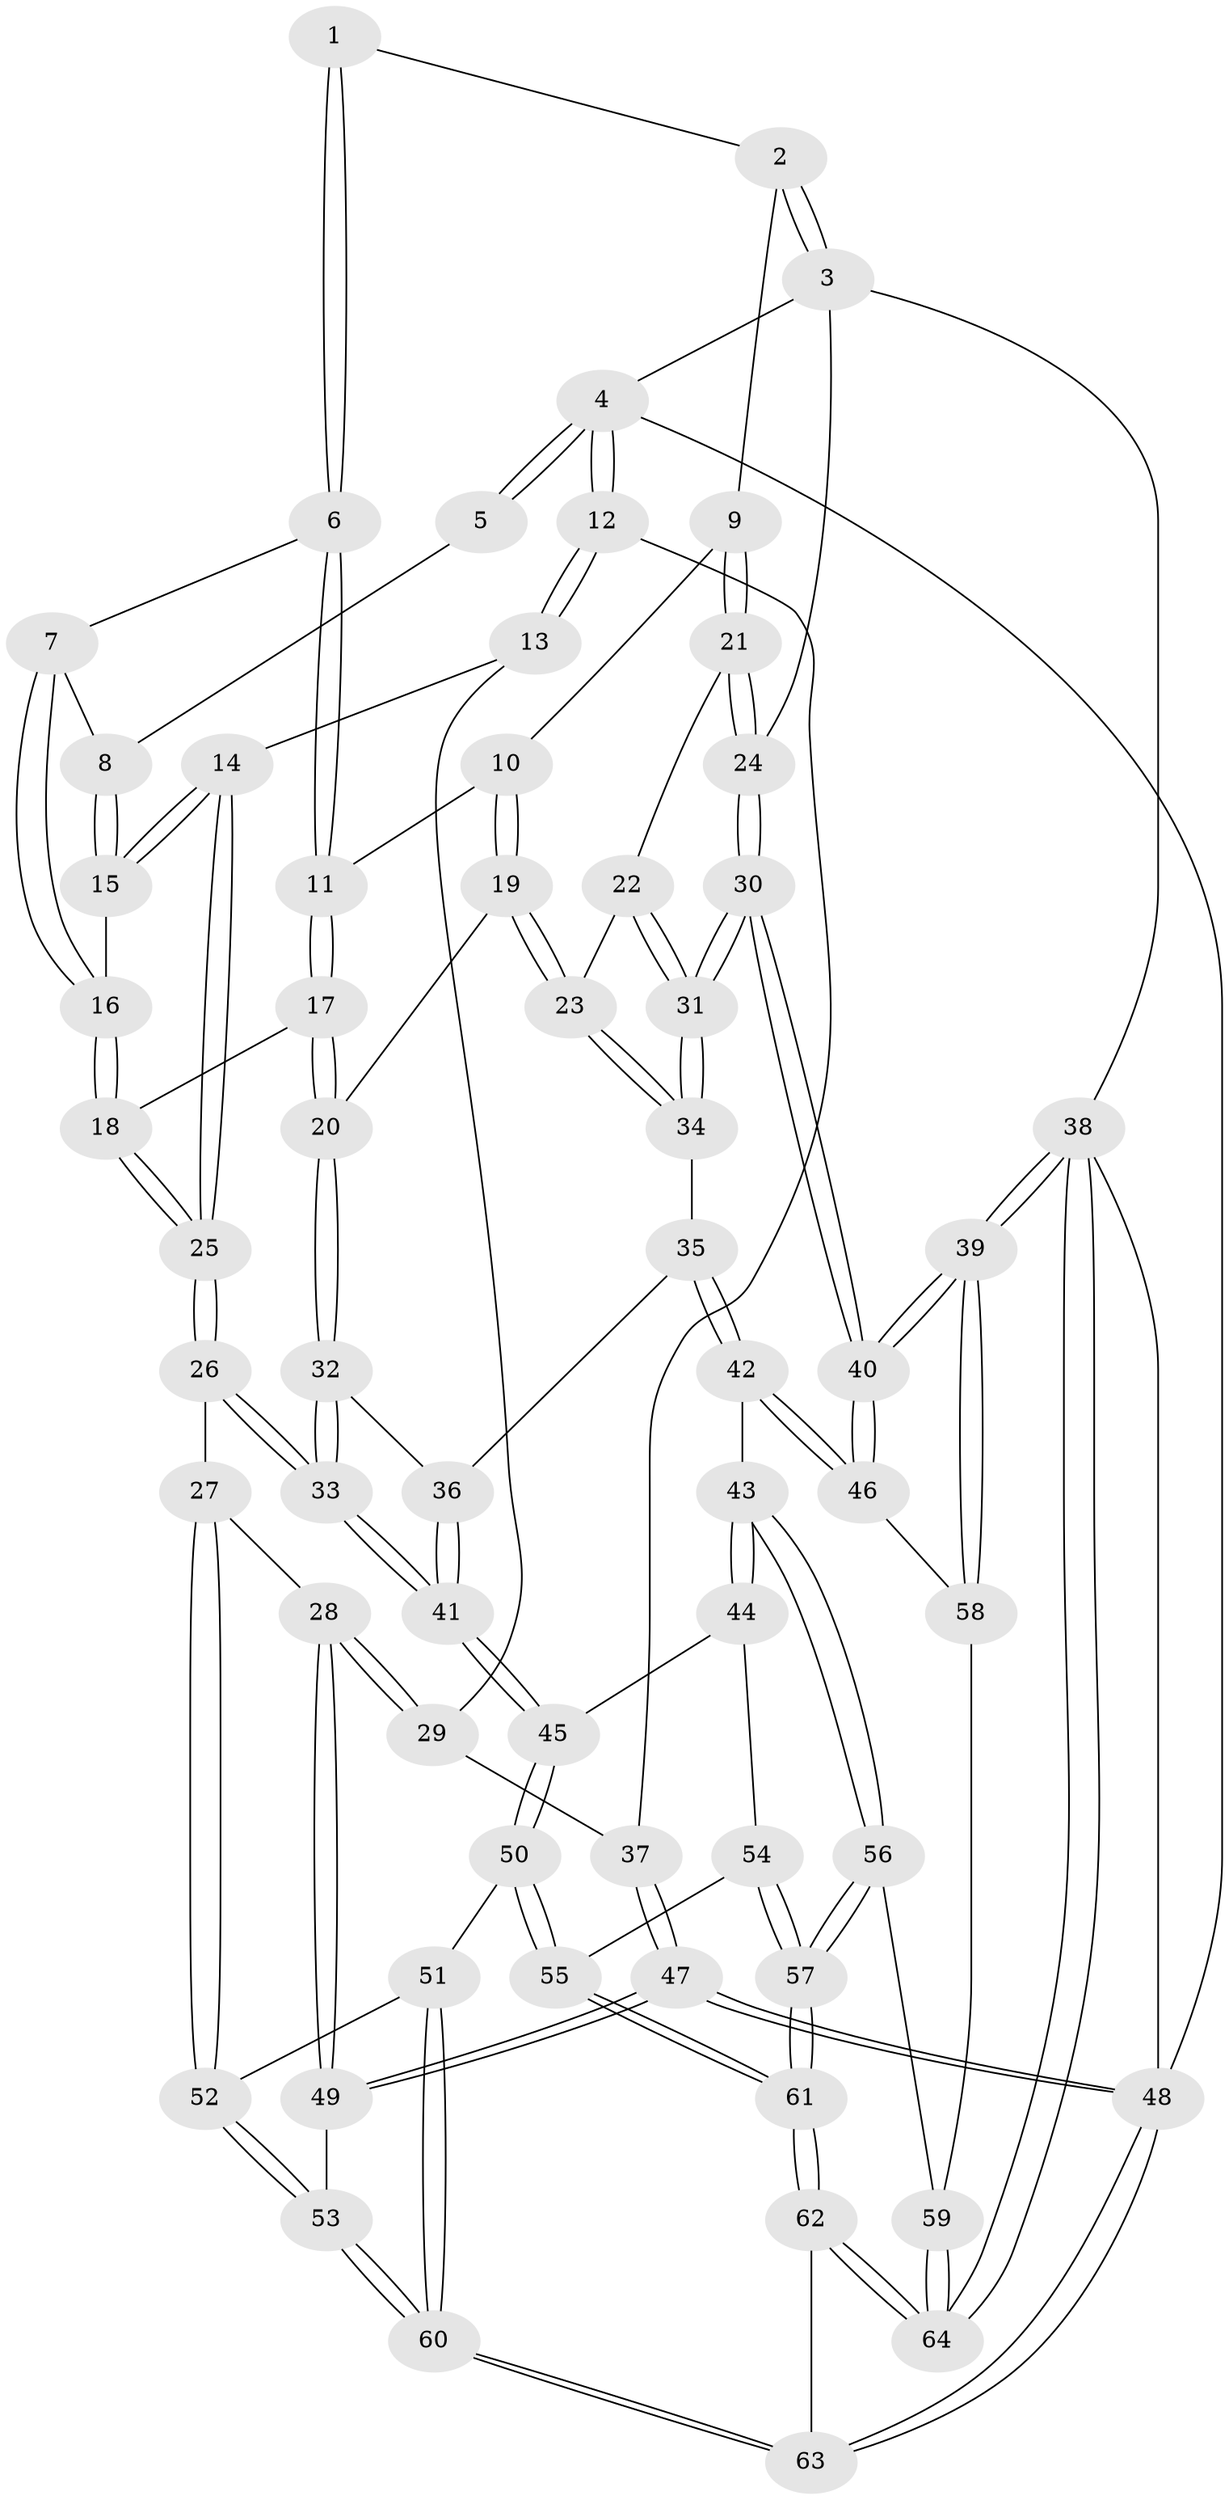 // coarse degree distribution, {3: 0.18421052631578946, 8: 0.02631578947368421, 4: 0.39473684210526316, 6: 0.15789473684210525, 5: 0.23684210526315788}
// Generated by graph-tools (version 1.1) at 2025/21/03/04/25 18:21:10]
// undirected, 64 vertices, 157 edges
graph export_dot {
graph [start="1"]
  node [color=gray90,style=filled];
  1 [pos="+0.6103802786454138+0"];
  2 [pos="+0.9107279892640783+0"];
  3 [pos="+1+0"];
  4 [pos="+0+0"];
  5 [pos="+0.42561187009877377+0"];
  6 [pos="+0.5824117290365871+0.09863747968780814"];
  7 [pos="+0.5163917914280571+0.14513814987554088"];
  8 [pos="+0.3098572705849068+0.14755909951471016"];
  9 [pos="+0.8445457588837412+0.22545605273228084"];
  10 [pos="+0.7442046451496219+0.21376722819657032"];
  11 [pos="+0.5975288164780407+0.1356496179466243"];
  12 [pos="+0+0"];
  13 [pos="+0.1752229453123025+0.2160295891799876"];
  14 [pos="+0.18907471607183046+0.21844947515487492"];
  15 [pos="+0.2660924062367076+0.19251854683681843"];
  16 [pos="+0.42374983437422115+0.25353430601203575"];
  17 [pos="+0.6174482624042015+0.3240632179193948"];
  18 [pos="+0.426525829108609+0.3409932528090108"];
  19 [pos="+0.7245405845570021+0.34800493877133837"];
  20 [pos="+0.6313541405699163+0.3456838398421331"];
  21 [pos="+0.8688122843036107+0.29639441881889367"];
  22 [pos="+0.8650504762188814+0.31992739800318076"];
  23 [pos="+0.823905797759505+0.3696090603019018"];
  24 [pos="+1+0.007378825146637729"];
  25 [pos="+0.36583643784272707+0.4355957970586446"];
  26 [pos="+0.36509903774566493+0.5042729307388027"];
  27 [pos="+0.3125757908871836+0.5403726728942542"];
  28 [pos="+0.1835309407737572+0.5666673173701953"];
  29 [pos="+0.10629514314257946+0.38455296046473897"];
  30 [pos="+1+0.44947757487265205"];
  31 [pos="+1+0.4251262224170046"];
  32 [pos="+0.6149999443545814+0.41090349383705116"];
  33 [pos="+0.538245086886133+0.5567590218926153"];
  34 [pos="+0.8318960212036083+0.447365798369433"];
  35 [pos="+0.8288499844278938+0.4801642811883953"];
  36 [pos="+0.7636174504223924+0.49660638657453143"];
  37 [pos="+0+0.39267397339726995"];
  38 [pos="+1+1"];
  39 [pos="+1+1"];
  40 [pos="+1+0.7070605784665451"];
  41 [pos="+0.5832474208660041+0.6175233708183249"];
  42 [pos="+0.9234000135795316+0.6562222847000704"];
  43 [pos="+0.7406069360012112+0.7265580520459511"];
  44 [pos="+0.7269222103011386+0.7184226704086553"];
  45 [pos="+0.5849547320337062+0.6224372841035457"];
  46 [pos="+1+0.6764893201265009"];
  47 [pos="+0+0.7578546348438309"];
  48 [pos="+0+1"];
  49 [pos="+0.05971599573358791+0.6952847950552743"];
  50 [pos="+0.48559508958826797+0.7748030518976945"];
  51 [pos="+0.482225823604075+0.7755358555463878"];
  52 [pos="+0.3755456733320601+0.7722959177556674"];
  53 [pos="+0.284249166017721+0.8525961397582774"];
  54 [pos="+0.5603827703981222+0.8278447521213161"];
  55 [pos="+0.5217511176297938+0.8254325265240521"];
  56 [pos="+0.7245162964652901+0.8591129009581897"];
  57 [pos="+0.7171726094144448+0.86658071372679"];
  58 [pos="+0.8461375644440207+0.8862677246205342"];
  59 [pos="+0.7575753068360827+0.8770217290066226"];
  60 [pos="+0.32850952051890714+1"];
  61 [pos="+0.5676229470852739+1"];
  62 [pos="+0.5577366047014078+1"];
  63 [pos="+0.3299762432770772+1"];
  64 [pos="+1+1"];
  1 -- 2;
  1 -- 6;
  1 -- 6;
  2 -- 3;
  2 -- 3;
  2 -- 9;
  3 -- 4;
  3 -- 24;
  3 -- 38;
  4 -- 5;
  4 -- 5;
  4 -- 12;
  4 -- 12;
  4 -- 48;
  5 -- 8;
  6 -- 7;
  6 -- 11;
  6 -- 11;
  7 -- 8;
  7 -- 16;
  7 -- 16;
  8 -- 15;
  8 -- 15;
  9 -- 10;
  9 -- 21;
  9 -- 21;
  10 -- 11;
  10 -- 19;
  10 -- 19;
  11 -- 17;
  11 -- 17;
  12 -- 13;
  12 -- 13;
  12 -- 37;
  13 -- 14;
  13 -- 29;
  14 -- 15;
  14 -- 15;
  14 -- 25;
  14 -- 25;
  15 -- 16;
  16 -- 18;
  16 -- 18;
  17 -- 18;
  17 -- 20;
  17 -- 20;
  18 -- 25;
  18 -- 25;
  19 -- 20;
  19 -- 23;
  19 -- 23;
  20 -- 32;
  20 -- 32;
  21 -- 22;
  21 -- 24;
  21 -- 24;
  22 -- 23;
  22 -- 31;
  22 -- 31;
  23 -- 34;
  23 -- 34;
  24 -- 30;
  24 -- 30;
  25 -- 26;
  25 -- 26;
  26 -- 27;
  26 -- 33;
  26 -- 33;
  27 -- 28;
  27 -- 52;
  27 -- 52;
  28 -- 29;
  28 -- 29;
  28 -- 49;
  28 -- 49;
  29 -- 37;
  30 -- 31;
  30 -- 31;
  30 -- 40;
  30 -- 40;
  31 -- 34;
  31 -- 34;
  32 -- 33;
  32 -- 33;
  32 -- 36;
  33 -- 41;
  33 -- 41;
  34 -- 35;
  35 -- 36;
  35 -- 42;
  35 -- 42;
  36 -- 41;
  36 -- 41;
  37 -- 47;
  37 -- 47;
  38 -- 39;
  38 -- 39;
  38 -- 64;
  38 -- 64;
  38 -- 48;
  39 -- 40;
  39 -- 40;
  39 -- 58;
  39 -- 58;
  40 -- 46;
  40 -- 46;
  41 -- 45;
  41 -- 45;
  42 -- 43;
  42 -- 46;
  42 -- 46;
  43 -- 44;
  43 -- 44;
  43 -- 56;
  43 -- 56;
  44 -- 45;
  44 -- 54;
  45 -- 50;
  45 -- 50;
  46 -- 58;
  47 -- 48;
  47 -- 48;
  47 -- 49;
  47 -- 49;
  48 -- 63;
  48 -- 63;
  49 -- 53;
  50 -- 51;
  50 -- 55;
  50 -- 55;
  51 -- 52;
  51 -- 60;
  51 -- 60;
  52 -- 53;
  52 -- 53;
  53 -- 60;
  53 -- 60;
  54 -- 55;
  54 -- 57;
  54 -- 57;
  55 -- 61;
  55 -- 61;
  56 -- 57;
  56 -- 57;
  56 -- 59;
  57 -- 61;
  57 -- 61;
  58 -- 59;
  59 -- 64;
  59 -- 64;
  60 -- 63;
  60 -- 63;
  61 -- 62;
  61 -- 62;
  62 -- 63;
  62 -- 64;
  62 -- 64;
}
